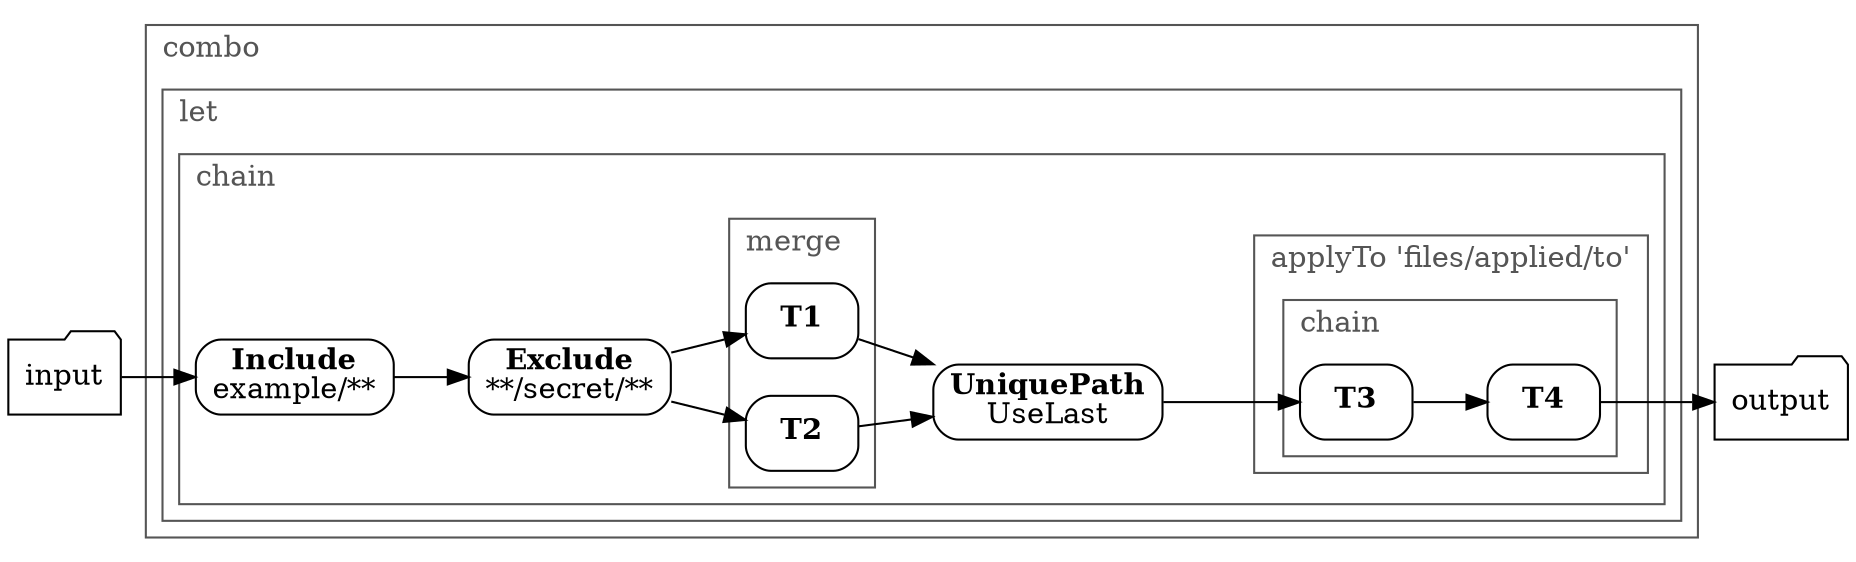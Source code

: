 // This file was auto-generated from combo.yaml - DO NOT MODIFY

digraph G {
  rankdir="LR";
  labeljust="l";
  node [shape="rect"; style="rounded"; ]


  String_5ce33a58 [label="input"; shape="folder"; ]
  String_78a287ed [label="output"; shape="folder"; ]

  String_5ce33a58 -> Include_3e2943ab;
  T4_64337702 -> String_78a287ed;

  subgraph cluster_6175619b {
    label=<combo>;
    color="#555555";
    fontcolor="#555555";

    subgraph cluster_4215838f {
      label=<let>;
      color="#555555";
      fontcolor="#555555";

      subgraph cluster_184497d1 {
        label=<chain>;
        color="#555555";
        fontcolor="#555555";

        Include_3e2943ab [label=<<b>Include</b><br/>example/**>; ]
        Exclude_4a9f80d3 [label=<<b>Exclude</b><br/>**/secret/**>; ]
        UniquePath_6c67e137 [label=<<b>UniquePath</b><br/>UseLast>; ]

        Include_3e2943ab -> Exclude_4a9f80d3;
        T1_4e76dac -> UniquePath_6c67e137;
        T2_611df6e3 -> UniquePath_6c67e137;
        Exclude_4a9f80d3 -> T1_4e76dac;
        Exclude_4a9f80d3 -> T2_611df6e3;
        UniquePath_6c67e137 -> T3_76c7beb3;

        subgraph cluster_191ae03f {
          label=<applyTo 'files/applied/to'>;
          color="#555555";
          fontcolor="#555555";

          subgraph cluster_63c5efee {
            label=<chain>;
            color="#555555";
            fontcolor="#555555";

            T3_76c7beb3 [label=<<b>T3</b>>; ]
            T4_64337702 [label=<<b>T4</b>>; ]

            T3_76c7beb3 -> T4_64337702;
          }
        }
        subgraph cluster_41fe9859 {
          label=<merge>;
          color="#555555";
          fontcolor="#555555";

          T1_4e76dac [label=<<b>T1</b>>; ]
          T2_611df6e3 [label=<<b>T2</b>>; ]
        }
      }
    }
  }
}
